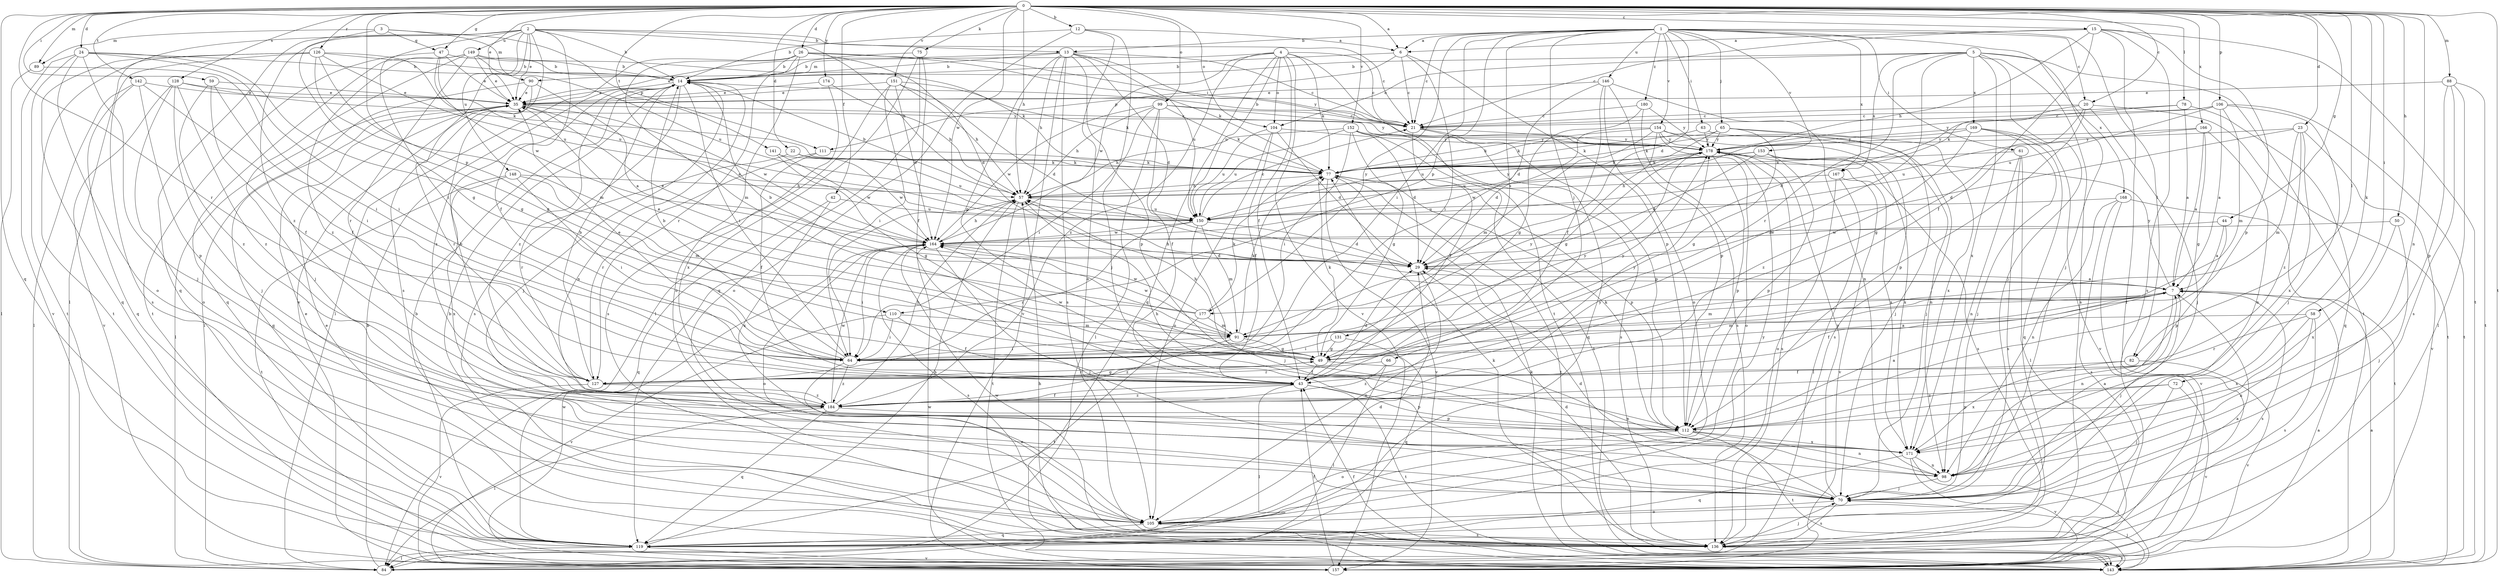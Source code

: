 strict digraph  {
0;
1;
2;
3;
4;
5;
6;
7;
12;
13;
14;
15;
20;
21;
22;
23;
24;
26;
29;
35;
42;
43;
44;
47;
49;
50;
57;
58;
59;
61;
63;
64;
65;
66;
70;
72;
75;
77;
78;
82;
84;
88;
89;
90;
91;
98;
99;
104;
105;
106;
110;
111;
112;
119;
126;
127;
128;
131;
136;
141;
142;
143;
146;
148;
149;
150;
151;
152;
153;
154;
157;
164;
166;
167;
168;
169;
171;
174;
177;
178;
180;
184;
0 -> 6  [label=a];
0 -> 12  [label=b];
0 -> 15  [label=c];
0 -> 20  [label=c];
0 -> 22  [label=d];
0 -> 23  [label=d];
0 -> 24  [label=d];
0 -> 26  [label=d];
0 -> 35  [label=e];
0 -> 42  [label=f];
0 -> 44  [label=g];
0 -> 47  [label=g];
0 -> 50  [label=h];
0 -> 57  [label=h];
0 -> 58  [label=i];
0 -> 59  [label=i];
0 -> 72  [label=k];
0 -> 75  [label=k];
0 -> 78  [label=l];
0 -> 82  [label=l];
0 -> 88  [label=m];
0 -> 89  [label=m];
0 -> 98  [label=n];
0 -> 99  [label=o];
0 -> 104  [label=o];
0 -> 106  [label=p];
0 -> 110  [label=p];
0 -> 119  [label=q];
0 -> 126  [label=r];
0 -> 127  [label=r];
0 -> 128  [label=s];
0 -> 141  [label=t];
0 -> 142  [label=t];
0 -> 143  [label=t];
0 -> 151  [label=v];
0 -> 152  [label=v];
0 -> 164  [label=w];
0 -> 166  [label=x];
0 -> 174  [label=y];
1 -> 6  [label=a];
1 -> 13  [label=b];
1 -> 20  [label=c];
1 -> 21  [label=c];
1 -> 29  [label=d];
1 -> 61  [label=i];
1 -> 63  [label=i];
1 -> 64  [label=i];
1 -> 65  [label=j];
1 -> 66  [label=j];
1 -> 70  [label=j];
1 -> 82  [label=l];
1 -> 110  [label=p];
1 -> 131  [label=s];
1 -> 146  [label=u];
1 -> 153  [label=v];
1 -> 154  [label=v];
1 -> 167  [label=x];
1 -> 177  [label=y];
1 -> 180  [label=z];
2 -> 13  [label=b];
2 -> 14  [label=b];
2 -> 21  [label=c];
2 -> 35  [label=e];
2 -> 43  [label=f];
2 -> 57  [label=h];
2 -> 64  [label=i];
2 -> 84  [label=l];
2 -> 119  [label=q];
2 -> 136  [label=s];
2 -> 148  [label=u];
2 -> 149  [label=u];
2 -> 157  [label=v];
2 -> 184  [label=z];
3 -> 47  [label=g];
3 -> 49  [label=g];
3 -> 89  [label=m];
3 -> 90  [label=m];
3 -> 111  [label=p];
4 -> 21  [label=c];
4 -> 43  [label=f];
4 -> 77  [label=k];
4 -> 90  [label=m];
4 -> 104  [label=o];
4 -> 119  [label=q];
4 -> 143  [label=t];
4 -> 150  [label=u];
4 -> 157  [label=v];
4 -> 164  [label=w];
4 -> 184  [label=z];
5 -> 14  [label=b];
5 -> 70  [label=j];
5 -> 104  [label=o];
5 -> 127  [label=r];
5 -> 136  [label=s];
5 -> 143  [label=t];
5 -> 167  [label=x];
5 -> 168  [label=x];
5 -> 169  [label=x];
5 -> 171  [label=x];
5 -> 184  [label=z];
6 -> 14  [label=b];
6 -> 21  [label=c];
6 -> 64  [label=i];
6 -> 111  [label=p];
6 -> 112  [label=p];
7 -> 43  [label=f];
7 -> 57  [label=h];
7 -> 64  [label=i];
7 -> 70  [label=j];
7 -> 91  [label=m];
7 -> 98  [label=n];
7 -> 136  [label=s];
7 -> 177  [label=y];
7 -> 178  [label=y];
12 -> 6  [label=a];
12 -> 14  [label=b];
12 -> 70  [label=j];
12 -> 105  [label=o];
12 -> 119  [label=q];
13 -> 14  [label=b];
13 -> 21  [label=c];
13 -> 29  [label=d];
13 -> 35  [label=e];
13 -> 49  [label=g];
13 -> 57  [label=h];
13 -> 112  [label=p];
13 -> 136  [label=s];
13 -> 150  [label=u];
13 -> 157  [label=v];
13 -> 178  [label=y];
14 -> 35  [label=e];
14 -> 64  [label=i];
14 -> 70  [label=j];
14 -> 98  [label=n];
14 -> 136  [label=s];
14 -> 184  [label=z];
15 -> 6  [label=a];
15 -> 21  [label=c];
15 -> 43  [label=f];
15 -> 57  [label=h];
15 -> 84  [label=l];
15 -> 112  [label=p];
15 -> 136  [label=s];
15 -> 143  [label=t];
20 -> 21  [label=c];
20 -> 29  [label=d];
20 -> 49  [label=g];
20 -> 70  [label=j];
20 -> 112  [label=p];
20 -> 143  [label=t];
21 -> 14  [label=b];
21 -> 43  [label=f];
21 -> 112  [label=p];
21 -> 119  [label=q];
21 -> 178  [label=y];
22 -> 77  [label=k];
22 -> 127  [label=r];
22 -> 150  [label=u];
22 -> 164  [label=w];
23 -> 29  [label=d];
23 -> 91  [label=m];
23 -> 157  [label=v];
23 -> 171  [label=x];
23 -> 178  [label=y];
23 -> 184  [label=z];
24 -> 14  [label=b];
24 -> 49  [label=g];
24 -> 64  [label=i];
24 -> 70  [label=j];
24 -> 105  [label=o];
24 -> 143  [label=t];
24 -> 157  [label=v];
26 -> 14  [label=b];
26 -> 29  [label=d];
26 -> 77  [label=k];
26 -> 84  [label=l];
26 -> 91  [label=m];
26 -> 105  [label=o];
26 -> 127  [label=r];
26 -> 21  [label=i];
29 -> 7  [label=a];
29 -> 35  [label=e];
29 -> 105  [label=o];
35 -> 21  [label=c];
35 -> 84  [label=l];
35 -> 119  [label=q];
35 -> 127  [label=r];
35 -> 164  [label=w];
42 -> 119  [label=q];
42 -> 150  [label=u];
42 -> 171  [label=x];
43 -> 29  [label=d];
43 -> 84  [label=l];
43 -> 112  [label=p];
43 -> 143  [label=t];
43 -> 178  [label=y];
43 -> 184  [label=z];
44 -> 7  [label=a];
44 -> 112  [label=p];
44 -> 164  [label=w];
47 -> 14  [label=b];
47 -> 35  [label=e];
47 -> 143  [label=t];
47 -> 150  [label=u];
47 -> 164  [label=w];
49 -> 7  [label=a];
49 -> 43  [label=f];
49 -> 57  [label=h];
49 -> 77  [label=k];
49 -> 98  [label=n];
49 -> 127  [label=r];
49 -> 164  [label=w];
49 -> 178  [label=y];
50 -> 70  [label=j];
50 -> 164  [label=w];
50 -> 171  [label=x];
57 -> 14  [label=b];
57 -> 64  [label=i];
57 -> 143  [label=t];
57 -> 150  [label=u];
57 -> 178  [label=y];
58 -> 91  [label=m];
58 -> 98  [label=n];
58 -> 127  [label=r];
58 -> 136  [label=s];
58 -> 171  [label=x];
59 -> 35  [label=e];
59 -> 43  [label=f];
59 -> 64  [label=i];
59 -> 184  [label=z];
61 -> 77  [label=k];
61 -> 84  [label=l];
61 -> 98  [label=n];
61 -> 136  [label=s];
63 -> 70  [label=j];
63 -> 77  [label=k];
63 -> 178  [label=y];
64 -> 14  [label=b];
64 -> 35  [label=e];
64 -> 105  [label=o];
64 -> 178  [label=y];
64 -> 184  [label=z];
65 -> 49  [label=g];
65 -> 70  [label=j];
65 -> 77  [label=k];
65 -> 150  [label=u];
65 -> 171  [label=x];
65 -> 178  [label=y];
66 -> 84  [label=l];
66 -> 127  [label=r];
66 -> 184  [label=z];
70 -> 29  [label=d];
70 -> 105  [label=o];
70 -> 136  [label=s];
70 -> 178  [label=y];
72 -> 70  [label=j];
72 -> 112  [label=p];
72 -> 157  [label=v];
72 -> 184  [label=z];
75 -> 14  [label=b];
75 -> 43  [label=f];
75 -> 84  [label=l];
75 -> 105  [label=o];
77 -> 57  [label=h];
77 -> 112  [label=p];
77 -> 143  [label=t];
77 -> 157  [label=v];
78 -> 7  [label=a];
78 -> 21  [label=c];
78 -> 119  [label=q];
78 -> 178  [label=y];
82 -> 43  [label=f];
82 -> 157  [label=v];
82 -> 171  [label=x];
84 -> 14  [label=b];
88 -> 35  [label=e];
88 -> 84  [label=l];
88 -> 112  [label=p];
88 -> 136  [label=s];
88 -> 143  [label=t];
89 -> 64  [label=i];
89 -> 84  [label=l];
90 -> 7  [label=a];
90 -> 35  [label=e];
90 -> 84  [label=l];
90 -> 184  [label=z];
91 -> 49  [label=g];
91 -> 64  [label=i];
91 -> 77  [label=k];
91 -> 164  [label=w];
91 -> 178  [label=y];
91 -> 184  [label=z];
98 -> 7  [label=a];
98 -> 70  [label=j];
99 -> 21  [label=c];
99 -> 43  [label=f];
99 -> 57  [label=h];
99 -> 64  [label=i];
99 -> 77  [label=k];
99 -> 84  [label=l];
99 -> 164  [label=w];
99 -> 178  [label=y];
104 -> 29  [label=d];
104 -> 43  [label=f];
104 -> 105  [label=o];
104 -> 150  [label=u];
104 -> 178  [label=y];
105 -> 35  [label=e];
105 -> 119  [label=q];
105 -> 136  [label=s];
105 -> 178  [label=y];
106 -> 7  [label=a];
106 -> 21  [label=c];
106 -> 70  [label=j];
106 -> 77  [label=k];
106 -> 91  [label=m];
106 -> 143  [label=t];
106 -> 150  [label=u];
110 -> 43  [label=f];
110 -> 64  [label=i];
110 -> 91  [label=m];
110 -> 157  [label=v];
111 -> 43  [label=f];
111 -> 77  [label=k];
111 -> 127  [label=r];
112 -> 7  [label=a];
112 -> 57  [label=h];
112 -> 77  [label=k];
112 -> 98  [label=n];
112 -> 105  [label=o];
112 -> 143  [label=t];
112 -> 171  [label=x];
119 -> 7  [label=a];
119 -> 14  [label=b];
119 -> 29  [label=d];
119 -> 57  [label=h];
119 -> 84  [label=l];
119 -> 157  [label=v];
126 -> 14  [label=b];
126 -> 49  [label=g];
126 -> 77  [label=k];
126 -> 91  [label=m];
126 -> 119  [label=q];
126 -> 136  [label=s];
126 -> 143  [label=t];
126 -> 150  [label=u];
127 -> 14  [label=b];
127 -> 49  [label=g];
127 -> 157  [label=v];
127 -> 184  [label=z];
128 -> 35  [label=e];
128 -> 70  [label=j];
128 -> 105  [label=o];
128 -> 157  [label=v];
128 -> 178  [label=y];
128 -> 184  [label=z];
131 -> 49  [label=g];
131 -> 64  [label=i];
131 -> 119  [label=q];
136 -> 14  [label=b];
136 -> 29  [label=d];
136 -> 35  [label=e];
136 -> 70  [label=j];
136 -> 77  [label=k];
136 -> 143  [label=t];
136 -> 164  [label=w];
141 -> 49  [label=g];
141 -> 77  [label=k];
141 -> 164  [label=w];
142 -> 35  [label=e];
142 -> 43  [label=f];
142 -> 84  [label=l];
142 -> 112  [label=p];
142 -> 119  [label=q];
143 -> 7  [label=a];
143 -> 43  [label=f];
143 -> 57  [label=h];
143 -> 70  [label=j];
143 -> 77  [label=k];
143 -> 164  [label=w];
146 -> 29  [label=d];
146 -> 35  [label=e];
146 -> 43  [label=f];
146 -> 98  [label=n];
146 -> 105  [label=o];
146 -> 112  [label=p];
148 -> 57  [label=h];
148 -> 64  [label=i];
148 -> 91  [label=m];
148 -> 143  [label=t];
148 -> 171  [label=x];
149 -> 14  [label=b];
149 -> 35  [label=e];
149 -> 70  [label=j];
149 -> 77  [label=k];
149 -> 119  [label=q];
149 -> 127  [label=r];
149 -> 150  [label=u];
149 -> 184  [label=z];
150 -> 21  [label=c];
150 -> 29  [label=d];
150 -> 70  [label=j];
150 -> 91  [label=m];
150 -> 127  [label=r];
150 -> 164  [label=w];
151 -> 29  [label=d];
151 -> 35  [label=e];
151 -> 57  [label=h];
151 -> 64  [label=i];
151 -> 77  [label=k];
151 -> 136  [label=s];
151 -> 164  [label=w];
152 -> 29  [label=d];
152 -> 49  [label=g];
152 -> 57  [label=h];
152 -> 64  [label=i];
152 -> 136  [label=s];
152 -> 143  [label=t];
152 -> 150  [label=u];
152 -> 178  [label=y];
153 -> 29  [label=d];
153 -> 77  [label=k];
153 -> 112  [label=p];
153 -> 136  [label=s];
153 -> 150  [label=u];
153 -> 164  [label=w];
153 -> 171  [label=x];
154 -> 29  [label=d];
154 -> 49  [label=g];
154 -> 77  [label=k];
154 -> 91  [label=m];
154 -> 98  [label=n];
154 -> 105  [label=o];
154 -> 136  [label=s];
154 -> 178  [label=y];
157 -> 7  [label=a];
157 -> 43  [label=f];
157 -> 164  [label=w];
164 -> 29  [label=d];
164 -> 35  [label=e];
164 -> 57  [label=h];
164 -> 64  [label=i];
164 -> 70  [label=j];
164 -> 105  [label=o];
164 -> 136  [label=s];
166 -> 7  [label=a];
166 -> 49  [label=g];
166 -> 98  [label=n];
166 -> 150  [label=u];
166 -> 178  [label=y];
167 -> 57  [label=h];
167 -> 84  [label=l];
167 -> 105  [label=o];
167 -> 157  [label=v];
168 -> 98  [label=n];
168 -> 136  [label=s];
168 -> 143  [label=t];
168 -> 150  [label=u];
168 -> 157  [label=v];
169 -> 70  [label=j];
169 -> 77  [label=k];
169 -> 119  [label=q];
169 -> 157  [label=v];
169 -> 178  [label=y];
169 -> 184  [label=z];
171 -> 98  [label=n];
171 -> 119  [label=q];
171 -> 143  [label=t];
171 -> 157  [label=v];
174 -> 35  [label=e];
174 -> 57  [label=h];
174 -> 171  [label=x];
177 -> 14  [label=b];
177 -> 35  [label=e];
177 -> 77  [label=k];
177 -> 91  [label=m];
177 -> 143  [label=t];
177 -> 164  [label=w];
178 -> 77  [label=k];
178 -> 112  [label=p];
178 -> 136  [label=s];
178 -> 171  [label=x];
180 -> 21  [label=c];
180 -> 49  [label=g];
180 -> 136  [label=s];
180 -> 178  [label=y];
184 -> 14  [label=b];
184 -> 43  [label=f];
184 -> 57  [label=h];
184 -> 84  [label=l];
184 -> 112  [label=p];
184 -> 119  [label=q];
184 -> 164  [label=w];
}
